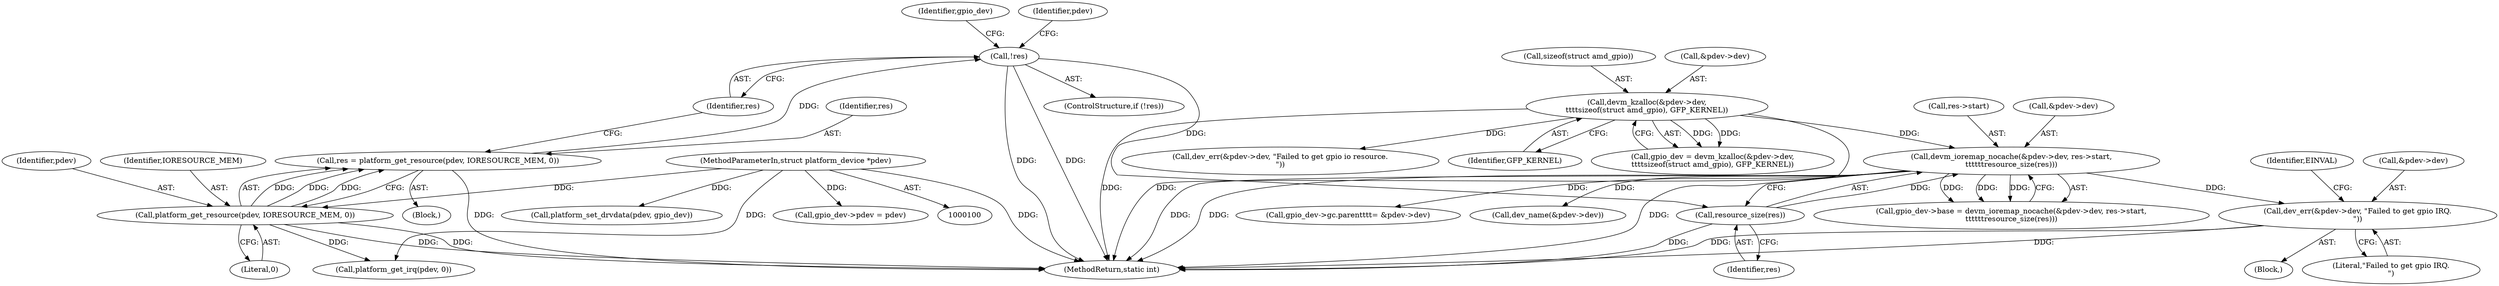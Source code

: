 digraph "0_linux_251e22abde21833b3d29577e4d8c7aaccd650eee@pointer" {
"1000182" [label="(Call,dev_err(&pdev->dev, \"Failed to get gpio IRQ.\n\"))"];
"1000154" [label="(Call,devm_ioremap_nocache(&pdev->dev, res->start,\n\t\t\t\t\t\tresource_size(res)))"];
"1000112" [label="(Call,devm_kzalloc(&pdev->dev,\n\t\t\t\tsizeof(struct amd_gpio), GFP_KERNEL))"];
"1000162" [label="(Call,resource_size(res))"];
"1000138" [label="(Call,!res)"];
"1000131" [label="(Call,res = platform_get_resource(pdev, IORESOURCE_MEM, 0))"];
"1000133" [label="(Call,platform_get_resource(pdev, IORESOURCE_MEM, 0))"];
"1000101" [label="(MethodParameterIn,struct platform_device *pdev)"];
"1000150" [label="(Call,gpio_dev->base = devm_ioremap_nocache(&pdev->dev, res->start,\n\t\t\t\t\t\tresource_size(res)))"];
"1000137" [label="(ControlStructure,if (!res))"];
"1000261" [label="(Call,gpio_dev->gc.parent\t\t\t= &pdev->dev)"];
"1000141" [label="(Call,dev_err(&pdev->dev, \"Failed to get gpio io resource.\n\"))"];
"1000102" [label="(Block,)"];
"1000162" [label="(Call,resource_size(res))"];
"1000152" [label="(Identifier,gpio_dev)"];
"1000101" [label="(MethodParameterIn,struct platform_device *pdev)"];
"1000119" [label="(Identifier,GFP_KERNEL)"];
"1000112" [label="(Call,devm_kzalloc(&pdev->dev,\n\t\t\t\tsizeof(struct amd_gpio), GFP_KERNEL))"];
"1000304" [label="(Call,dev_name(&pdev->dev))"];
"1000410" [label="(Call,platform_set_drvdata(pdev, gpio_dev))"];
"1000139" [label="(Identifier,res)"];
"1000182" [label="(Call,dev_err(&pdev->dev, \"Failed to get gpio IRQ.\n\"))"];
"1000159" [label="(Call,res->start)"];
"1000163" [label="(Identifier,res)"];
"1000190" [label="(Identifier,EINVAL)"];
"1000174" [label="(Call,platform_get_irq(pdev, 0))"];
"1000136" [label="(Literal,0)"];
"1000131" [label="(Call,res = platform_get_resource(pdev, IORESOURCE_MEM, 0))"];
"1000429" [label="(MethodReturn,static int)"];
"1000132" [label="(Identifier,res)"];
"1000191" [label="(Call,gpio_dev->pdev = pdev)"];
"1000187" [label="(Literal,\"Failed to get gpio IRQ.\n\")"];
"1000155" [label="(Call,&pdev->dev)"];
"1000183" [label="(Call,&pdev->dev)"];
"1000133" [label="(Call,platform_get_resource(pdev, IORESOURCE_MEM, 0))"];
"1000138" [label="(Call,!res)"];
"1000113" [label="(Call,&pdev->dev)"];
"1000134" [label="(Identifier,pdev)"];
"1000154" [label="(Call,devm_ioremap_nocache(&pdev->dev, res->start,\n\t\t\t\t\t\tresource_size(res)))"];
"1000135" [label="(Identifier,IORESOURCE_MEM)"];
"1000117" [label="(Call,sizeof(struct amd_gpio))"];
"1000181" [label="(Block,)"];
"1000144" [label="(Identifier,pdev)"];
"1000110" [label="(Call,gpio_dev = devm_kzalloc(&pdev->dev,\n\t\t\t\tsizeof(struct amd_gpio), GFP_KERNEL))"];
"1000182" -> "1000181"  [label="AST: "];
"1000182" -> "1000187"  [label="CFG: "];
"1000183" -> "1000182"  [label="AST: "];
"1000187" -> "1000182"  [label="AST: "];
"1000190" -> "1000182"  [label="CFG: "];
"1000182" -> "1000429"  [label="DDG: "];
"1000182" -> "1000429"  [label="DDG: "];
"1000154" -> "1000182"  [label="DDG: "];
"1000154" -> "1000150"  [label="AST: "];
"1000154" -> "1000162"  [label="CFG: "];
"1000155" -> "1000154"  [label="AST: "];
"1000159" -> "1000154"  [label="AST: "];
"1000162" -> "1000154"  [label="AST: "];
"1000150" -> "1000154"  [label="CFG: "];
"1000154" -> "1000429"  [label="DDG: "];
"1000154" -> "1000429"  [label="DDG: "];
"1000154" -> "1000429"  [label="DDG: "];
"1000154" -> "1000150"  [label="DDG: "];
"1000154" -> "1000150"  [label="DDG: "];
"1000154" -> "1000150"  [label="DDG: "];
"1000112" -> "1000154"  [label="DDG: "];
"1000162" -> "1000154"  [label="DDG: "];
"1000154" -> "1000261"  [label="DDG: "];
"1000154" -> "1000304"  [label="DDG: "];
"1000112" -> "1000110"  [label="AST: "];
"1000112" -> "1000119"  [label="CFG: "];
"1000113" -> "1000112"  [label="AST: "];
"1000117" -> "1000112"  [label="AST: "];
"1000119" -> "1000112"  [label="AST: "];
"1000110" -> "1000112"  [label="CFG: "];
"1000112" -> "1000429"  [label="DDG: "];
"1000112" -> "1000429"  [label="DDG: "];
"1000112" -> "1000110"  [label="DDG: "];
"1000112" -> "1000110"  [label="DDG: "];
"1000112" -> "1000141"  [label="DDG: "];
"1000162" -> "1000163"  [label="CFG: "];
"1000163" -> "1000162"  [label="AST: "];
"1000162" -> "1000429"  [label="DDG: "];
"1000138" -> "1000162"  [label="DDG: "];
"1000138" -> "1000137"  [label="AST: "];
"1000138" -> "1000139"  [label="CFG: "];
"1000139" -> "1000138"  [label="AST: "];
"1000144" -> "1000138"  [label="CFG: "];
"1000152" -> "1000138"  [label="CFG: "];
"1000138" -> "1000429"  [label="DDG: "];
"1000138" -> "1000429"  [label="DDG: "];
"1000131" -> "1000138"  [label="DDG: "];
"1000131" -> "1000102"  [label="AST: "];
"1000131" -> "1000133"  [label="CFG: "];
"1000132" -> "1000131"  [label="AST: "];
"1000133" -> "1000131"  [label="AST: "];
"1000139" -> "1000131"  [label="CFG: "];
"1000131" -> "1000429"  [label="DDG: "];
"1000133" -> "1000131"  [label="DDG: "];
"1000133" -> "1000131"  [label="DDG: "];
"1000133" -> "1000131"  [label="DDG: "];
"1000133" -> "1000136"  [label="CFG: "];
"1000134" -> "1000133"  [label="AST: "];
"1000135" -> "1000133"  [label="AST: "];
"1000136" -> "1000133"  [label="AST: "];
"1000133" -> "1000429"  [label="DDG: "];
"1000133" -> "1000429"  [label="DDG: "];
"1000101" -> "1000133"  [label="DDG: "];
"1000133" -> "1000174"  [label="DDG: "];
"1000101" -> "1000100"  [label="AST: "];
"1000101" -> "1000429"  [label="DDG: "];
"1000101" -> "1000174"  [label="DDG: "];
"1000101" -> "1000191"  [label="DDG: "];
"1000101" -> "1000410"  [label="DDG: "];
}
